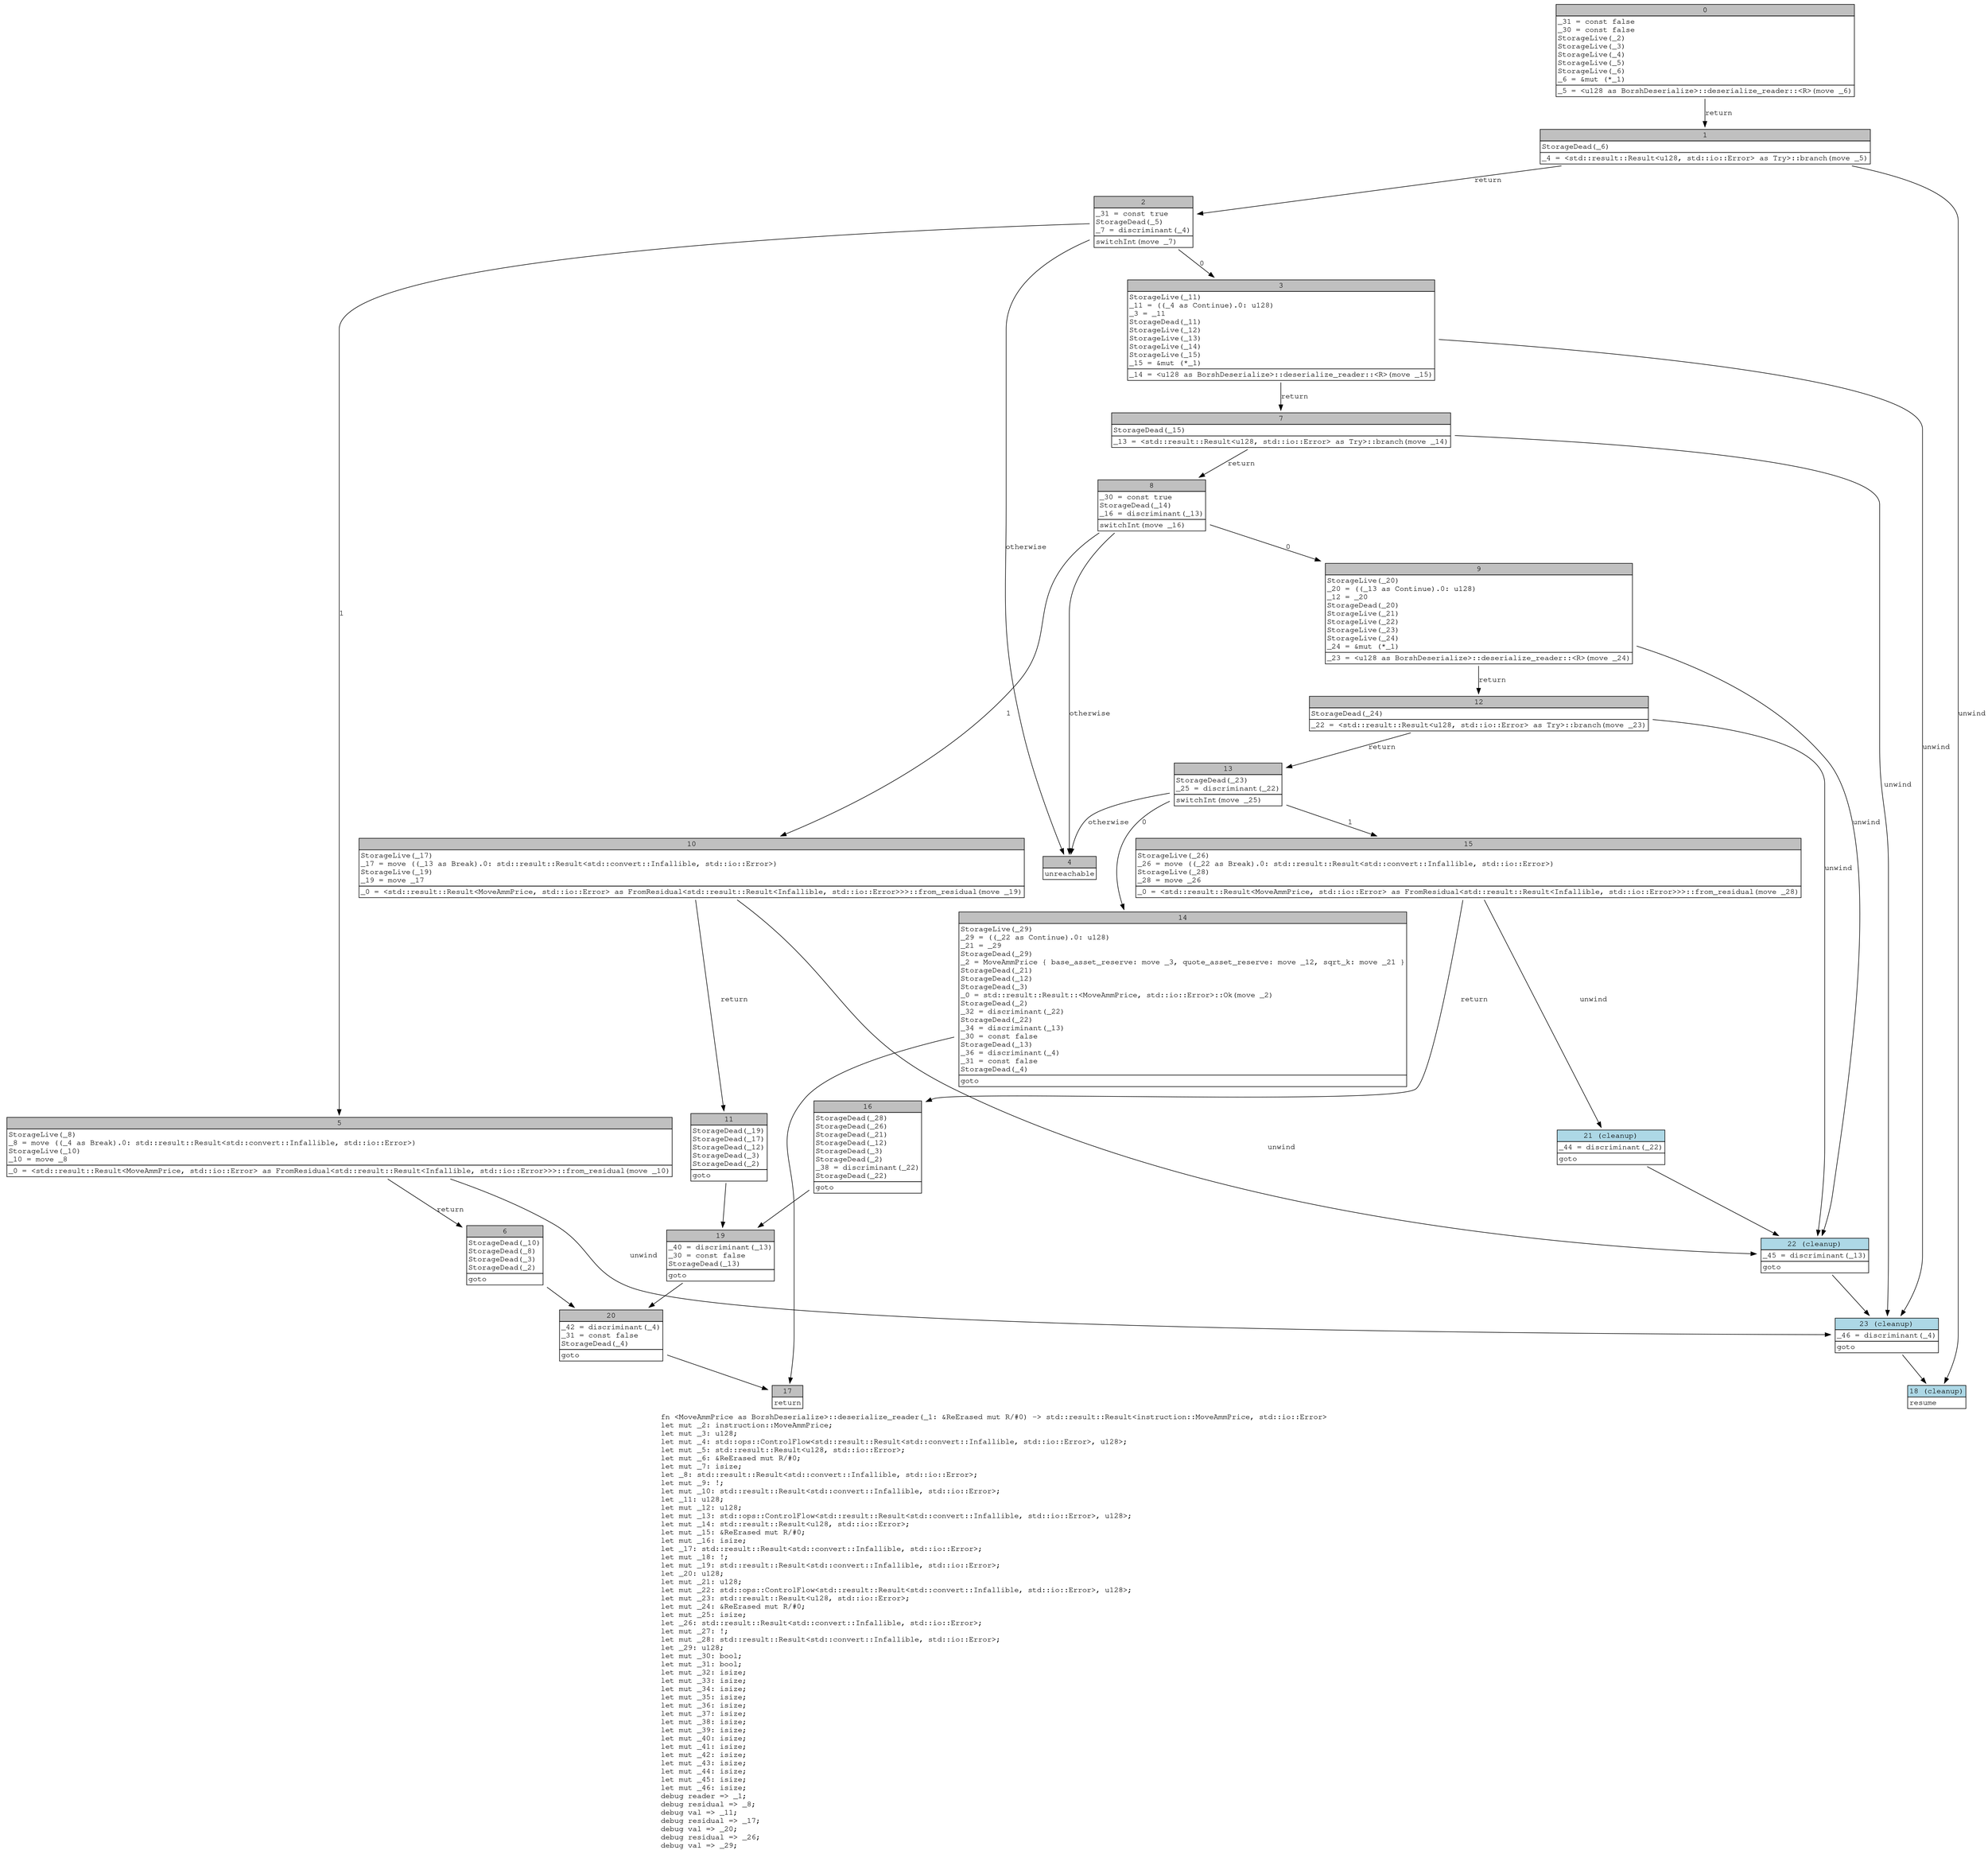 digraph Mir_0_22375 {
    graph [fontname="Courier, monospace"];
    node [fontname="Courier, monospace"];
    edge [fontname="Courier, monospace"];
    label=<fn &lt;MoveAmmPrice as BorshDeserialize&gt;::deserialize_reader(_1: &amp;ReErased mut R/#0) -&gt; std::result::Result&lt;instruction::MoveAmmPrice, std::io::Error&gt;<br align="left"/>let mut _2: instruction::MoveAmmPrice;<br align="left"/>let mut _3: u128;<br align="left"/>let mut _4: std::ops::ControlFlow&lt;std::result::Result&lt;std::convert::Infallible, std::io::Error&gt;, u128&gt;;<br align="left"/>let mut _5: std::result::Result&lt;u128, std::io::Error&gt;;<br align="left"/>let mut _6: &amp;ReErased mut R/#0;<br align="left"/>let mut _7: isize;<br align="left"/>let _8: std::result::Result&lt;std::convert::Infallible, std::io::Error&gt;;<br align="left"/>let mut _9: !;<br align="left"/>let mut _10: std::result::Result&lt;std::convert::Infallible, std::io::Error&gt;;<br align="left"/>let _11: u128;<br align="left"/>let mut _12: u128;<br align="left"/>let mut _13: std::ops::ControlFlow&lt;std::result::Result&lt;std::convert::Infallible, std::io::Error&gt;, u128&gt;;<br align="left"/>let mut _14: std::result::Result&lt;u128, std::io::Error&gt;;<br align="left"/>let mut _15: &amp;ReErased mut R/#0;<br align="left"/>let mut _16: isize;<br align="left"/>let _17: std::result::Result&lt;std::convert::Infallible, std::io::Error&gt;;<br align="left"/>let mut _18: !;<br align="left"/>let mut _19: std::result::Result&lt;std::convert::Infallible, std::io::Error&gt;;<br align="left"/>let _20: u128;<br align="left"/>let mut _21: u128;<br align="left"/>let mut _22: std::ops::ControlFlow&lt;std::result::Result&lt;std::convert::Infallible, std::io::Error&gt;, u128&gt;;<br align="left"/>let mut _23: std::result::Result&lt;u128, std::io::Error&gt;;<br align="left"/>let mut _24: &amp;ReErased mut R/#0;<br align="left"/>let mut _25: isize;<br align="left"/>let _26: std::result::Result&lt;std::convert::Infallible, std::io::Error&gt;;<br align="left"/>let mut _27: !;<br align="left"/>let mut _28: std::result::Result&lt;std::convert::Infallible, std::io::Error&gt;;<br align="left"/>let _29: u128;<br align="left"/>let mut _30: bool;<br align="left"/>let mut _31: bool;<br align="left"/>let mut _32: isize;<br align="left"/>let mut _33: isize;<br align="left"/>let mut _34: isize;<br align="left"/>let mut _35: isize;<br align="left"/>let mut _36: isize;<br align="left"/>let mut _37: isize;<br align="left"/>let mut _38: isize;<br align="left"/>let mut _39: isize;<br align="left"/>let mut _40: isize;<br align="left"/>let mut _41: isize;<br align="left"/>let mut _42: isize;<br align="left"/>let mut _43: isize;<br align="left"/>let mut _44: isize;<br align="left"/>let mut _45: isize;<br align="left"/>let mut _46: isize;<br align="left"/>debug reader =&gt; _1;<br align="left"/>debug residual =&gt; _8;<br align="left"/>debug val =&gt; _11;<br align="left"/>debug residual =&gt; _17;<br align="left"/>debug val =&gt; _20;<br align="left"/>debug residual =&gt; _26;<br align="left"/>debug val =&gt; _29;<br align="left"/>>;
    bb0__0_22375 [shape="none", label=<<table border="0" cellborder="1" cellspacing="0"><tr><td bgcolor="gray" align="center" colspan="1">0</td></tr><tr><td align="left" balign="left">_31 = const false<br/>_30 = const false<br/>StorageLive(_2)<br/>StorageLive(_3)<br/>StorageLive(_4)<br/>StorageLive(_5)<br/>StorageLive(_6)<br/>_6 = &amp;mut (*_1)<br/></td></tr><tr><td align="left">_5 = &lt;u128 as BorshDeserialize&gt;::deserialize_reader::&lt;R&gt;(move _6)</td></tr></table>>];
    bb1__0_22375 [shape="none", label=<<table border="0" cellborder="1" cellspacing="0"><tr><td bgcolor="gray" align="center" colspan="1">1</td></tr><tr><td align="left" balign="left">StorageDead(_6)<br/></td></tr><tr><td align="left">_4 = &lt;std::result::Result&lt;u128, std::io::Error&gt; as Try&gt;::branch(move _5)</td></tr></table>>];
    bb2__0_22375 [shape="none", label=<<table border="0" cellborder="1" cellspacing="0"><tr><td bgcolor="gray" align="center" colspan="1">2</td></tr><tr><td align="left" balign="left">_31 = const true<br/>StorageDead(_5)<br/>_7 = discriminant(_4)<br/></td></tr><tr><td align="left">switchInt(move _7)</td></tr></table>>];
    bb3__0_22375 [shape="none", label=<<table border="0" cellborder="1" cellspacing="0"><tr><td bgcolor="gray" align="center" colspan="1">3</td></tr><tr><td align="left" balign="left">StorageLive(_11)<br/>_11 = ((_4 as Continue).0: u128)<br/>_3 = _11<br/>StorageDead(_11)<br/>StorageLive(_12)<br/>StorageLive(_13)<br/>StorageLive(_14)<br/>StorageLive(_15)<br/>_15 = &amp;mut (*_1)<br/></td></tr><tr><td align="left">_14 = &lt;u128 as BorshDeserialize&gt;::deserialize_reader::&lt;R&gt;(move _15)</td></tr></table>>];
    bb4__0_22375 [shape="none", label=<<table border="0" cellborder="1" cellspacing="0"><tr><td bgcolor="gray" align="center" colspan="1">4</td></tr><tr><td align="left">unreachable</td></tr></table>>];
    bb5__0_22375 [shape="none", label=<<table border="0" cellborder="1" cellspacing="0"><tr><td bgcolor="gray" align="center" colspan="1">5</td></tr><tr><td align="left" balign="left">StorageLive(_8)<br/>_8 = move ((_4 as Break).0: std::result::Result&lt;std::convert::Infallible, std::io::Error&gt;)<br/>StorageLive(_10)<br/>_10 = move _8<br/></td></tr><tr><td align="left">_0 = &lt;std::result::Result&lt;MoveAmmPrice, std::io::Error&gt; as FromResidual&lt;std::result::Result&lt;Infallible, std::io::Error&gt;&gt;&gt;::from_residual(move _10)</td></tr></table>>];
    bb6__0_22375 [shape="none", label=<<table border="0" cellborder="1" cellspacing="0"><tr><td bgcolor="gray" align="center" colspan="1">6</td></tr><tr><td align="left" balign="left">StorageDead(_10)<br/>StorageDead(_8)<br/>StorageDead(_3)<br/>StorageDead(_2)<br/></td></tr><tr><td align="left">goto</td></tr></table>>];
    bb7__0_22375 [shape="none", label=<<table border="0" cellborder="1" cellspacing="0"><tr><td bgcolor="gray" align="center" colspan="1">7</td></tr><tr><td align="left" balign="left">StorageDead(_15)<br/></td></tr><tr><td align="left">_13 = &lt;std::result::Result&lt;u128, std::io::Error&gt; as Try&gt;::branch(move _14)</td></tr></table>>];
    bb8__0_22375 [shape="none", label=<<table border="0" cellborder="1" cellspacing="0"><tr><td bgcolor="gray" align="center" colspan="1">8</td></tr><tr><td align="left" balign="left">_30 = const true<br/>StorageDead(_14)<br/>_16 = discriminant(_13)<br/></td></tr><tr><td align="left">switchInt(move _16)</td></tr></table>>];
    bb9__0_22375 [shape="none", label=<<table border="0" cellborder="1" cellspacing="0"><tr><td bgcolor="gray" align="center" colspan="1">9</td></tr><tr><td align="left" balign="left">StorageLive(_20)<br/>_20 = ((_13 as Continue).0: u128)<br/>_12 = _20<br/>StorageDead(_20)<br/>StorageLive(_21)<br/>StorageLive(_22)<br/>StorageLive(_23)<br/>StorageLive(_24)<br/>_24 = &amp;mut (*_1)<br/></td></tr><tr><td align="left">_23 = &lt;u128 as BorshDeserialize&gt;::deserialize_reader::&lt;R&gt;(move _24)</td></tr></table>>];
    bb10__0_22375 [shape="none", label=<<table border="0" cellborder="1" cellspacing="0"><tr><td bgcolor="gray" align="center" colspan="1">10</td></tr><tr><td align="left" balign="left">StorageLive(_17)<br/>_17 = move ((_13 as Break).0: std::result::Result&lt;std::convert::Infallible, std::io::Error&gt;)<br/>StorageLive(_19)<br/>_19 = move _17<br/></td></tr><tr><td align="left">_0 = &lt;std::result::Result&lt;MoveAmmPrice, std::io::Error&gt; as FromResidual&lt;std::result::Result&lt;Infallible, std::io::Error&gt;&gt;&gt;::from_residual(move _19)</td></tr></table>>];
    bb11__0_22375 [shape="none", label=<<table border="0" cellborder="1" cellspacing="0"><tr><td bgcolor="gray" align="center" colspan="1">11</td></tr><tr><td align="left" balign="left">StorageDead(_19)<br/>StorageDead(_17)<br/>StorageDead(_12)<br/>StorageDead(_3)<br/>StorageDead(_2)<br/></td></tr><tr><td align="left">goto</td></tr></table>>];
    bb12__0_22375 [shape="none", label=<<table border="0" cellborder="1" cellspacing="0"><tr><td bgcolor="gray" align="center" colspan="1">12</td></tr><tr><td align="left" balign="left">StorageDead(_24)<br/></td></tr><tr><td align="left">_22 = &lt;std::result::Result&lt;u128, std::io::Error&gt; as Try&gt;::branch(move _23)</td></tr></table>>];
    bb13__0_22375 [shape="none", label=<<table border="0" cellborder="1" cellspacing="0"><tr><td bgcolor="gray" align="center" colspan="1">13</td></tr><tr><td align="left" balign="left">StorageDead(_23)<br/>_25 = discriminant(_22)<br/></td></tr><tr><td align="left">switchInt(move _25)</td></tr></table>>];
    bb14__0_22375 [shape="none", label=<<table border="0" cellborder="1" cellspacing="0"><tr><td bgcolor="gray" align="center" colspan="1">14</td></tr><tr><td align="left" balign="left">StorageLive(_29)<br/>_29 = ((_22 as Continue).0: u128)<br/>_21 = _29<br/>StorageDead(_29)<br/>_2 = MoveAmmPrice { base_asset_reserve: move _3, quote_asset_reserve: move _12, sqrt_k: move _21 }<br/>StorageDead(_21)<br/>StorageDead(_12)<br/>StorageDead(_3)<br/>_0 = std::result::Result::&lt;MoveAmmPrice, std::io::Error&gt;::Ok(move _2)<br/>StorageDead(_2)<br/>_32 = discriminant(_22)<br/>StorageDead(_22)<br/>_34 = discriminant(_13)<br/>_30 = const false<br/>StorageDead(_13)<br/>_36 = discriminant(_4)<br/>_31 = const false<br/>StorageDead(_4)<br/></td></tr><tr><td align="left">goto</td></tr></table>>];
    bb15__0_22375 [shape="none", label=<<table border="0" cellborder="1" cellspacing="0"><tr><td bgcolor="gray" align="center" colspan="1">15</td></tr><tr><td align="left" balign="left">StorageLive(_26)<br/>_26 = move ((_22 as Break).0: std::result::Result&lt;std::convert::Infallible, std::io::Error&gt;)<br/>StorageLive(_28)<br/>_28 = move _26<br/></td></tr><tr><td align="left">_0 = &lt;std::result::Result&lt;MoveAmmPrice, std::io::Error&gt; as FromResidual&lt;std::result::Result&lt;Infallible, std::io::Error&gt;&gt;&gt;::from_residual(move _28)</td></tr></table>>];
    bb16__0_22375 [shape="none", label=<<table border="0" cellborder="1" cellspacing="0"><tr><td bgcolor="gray" align="center" colspan="1">16</td></tr><tr><td align="left" balign="left">StorageDead(_28)<br/>StorageDead(_26)<br/>StorageDead(_21)<br/>StorageDead(_12)<br/>StorageDead(_3)<br/>StorageDead(_2)<br/>_38 = discriminant(_22)<br/>StorageDead(_22)<br/></td></tr><tr><td align="left">goto</td></tr></table>>];
    bb17__0_22375 [shape="none", label=<<table border="0" cellborder="1" cellspacing="0"><tr><td bgcolor="gray" align="center" colspan="1">17</td></tr><tr><td align="left">return</td></tr></table>>];
    bb18__0_22375 [shape="none", label=<<table border="0" cellborder="1" cellspacing="0"><tr><td bgcolor="lightblue" align="center" colspan="1">18 (cleanup)</td></tr><tr><td align="left">resume</td></tr></table>>];
    bb19__0_22375 [shape="none", label=<<table border="0" cellborder="1" cellspacing="0"><tr><td bgcolor="gray" align="center" colspan="1">19</td></tr><tr><td align="left" balign="left">_40 = discriminant(_13)<br/>_30 = const false<br/>StorageDead(_13)<br/></td></tr><tr><td align="left">goto</td></tr></table>>];
    bb20__0_22375 [shape="none", label=<<table border="0" cellborder="1" cellspacing="0"><tr><td bgcolor="gray" align="center" colspan="1">20</td></tr><tr><td align="left" balign="left">_42 = discriminant(_4)<br/>_31 = const false<br/>StorageDead(_4)<br/></td></tr><tr><td align="left">goto</td></tr></table>>];
    bb21__0_22375 [shape="none", label=<<table border="0" cellborder="1" cellspacing="0"><tr><td bgcolor="lightblue" align="center" colspan="1">21 (cleanup)</td></tr><tr><td align="left" balign="left">_44 = discriminant(_22)<br/></td></tr><tr><td align="left">goto</td></tr></table>>];
    bb22__0_22375 [shape="none", label=<<table border="0" cellborder="1" cellspacing="0"><tr><td bgcolor="lightblue" align="center" colspan="1">22 (cleanup)</td></tr><tr><td align="left" balign="left">_45 = discriminant(_13)<br/></td></tr><tr><td align="left">goto</td></tr></table>>];
    bb23__0_22375 [shape="none", label=<<table border="0" cellborder="1" cellspacing="0"><tr><td bgcolor="lightblue" align="center" colspan="1">23 (cleanup)</td></tr><tr><td align="left" balign="left">_46 = discriminant(_4)<br/></td></tr><tr><td align="left">goto</td></tr></table>>];
    bb0__0_22375 -> bb1__0_22375 [label="return"];
    bb1__0_22375 -> bb2__0_22375 [label="return"];
    bb1__0_22375 -> bb18__0_22375 [label="unwind"];
    bb2__0_22375 -> bb3__0_22375 [label="0"];
    bb2__0_22375 -> bb5__0_22375 [label="1"];
    bb2__0_22375 -> bb4__0_22375 [label="otherwise"];
    bb3__0_22375 -> bb7__0_22375 [label="return"];
    bb3__0_22375 -> bb23__0_22375 [label="unwind"];
    bb5__0_22375 -> bb6__0_22375 [label="return"];
    bb5__0_22375 -> bb23__0_22375 [label="unwind"];
    bb6__0_22375 -> bb20__0_22375 [label=""];
    bb7__0_22375 -> bb8__0_22375 [label="return"];
    bb7__0_22375 -> bb23__0_22375 [label="unwind"];
    bb8__0_22375 -> bb9__0_22375 [label="0"];
    bb8__0_22375 -> bb10__0_22375 [label="1"];
    bb8__0_22375 -> bb4__0_22375 [label="otherwise"];
    bb9__0_22375 -> bb12__0_22375 [label="return"];
    bb9__0_22375 -> bb22__0_22375 [label="unwind"];
    bb10__0_22375 -> bb11__0_22375 [label="return"];
    bb10__0_22375 -> bb22__0_22375 [label="unwind"];
    bb11__0_22375 -> bb19__0_22375 [label=""];
    bb12__0_22375 -> bb13__0_22375 [label="return"];
    bb12__0_22375 -> bb22__0_22375 [label="unwind"];
    bb13__0_22375 -> bb14__0_22375 [label="0"];
    bb13__0_22375 -> bb15__0_22375 [label="1"];
    bb13__0_22375 -> bb4__0_22375 [label="otherwise"];
    bb14__0_22375 -> bb17__0_22375 [label=""];
    bb15__0_22375 -> bb16__0_22375 [label="return"];
    bb15__0_22375 -> bb21__0_22375 [label="unwind"];
    bb16__0_22375 -> bb19__0_22375 [label=""];
    bb19__0_22375 -> bb20__0_22375 [label=""];
    bb20__0_22375 -> bb17__0_22375 [label=""];
    bb21__0_22375 -> bb22__0_22375 [label=""];
    bb22__0_22375 -> bb23__0_22375 [label=""];
    bb23__0_22375 -> bb18__0_22375 [label=""];
}
